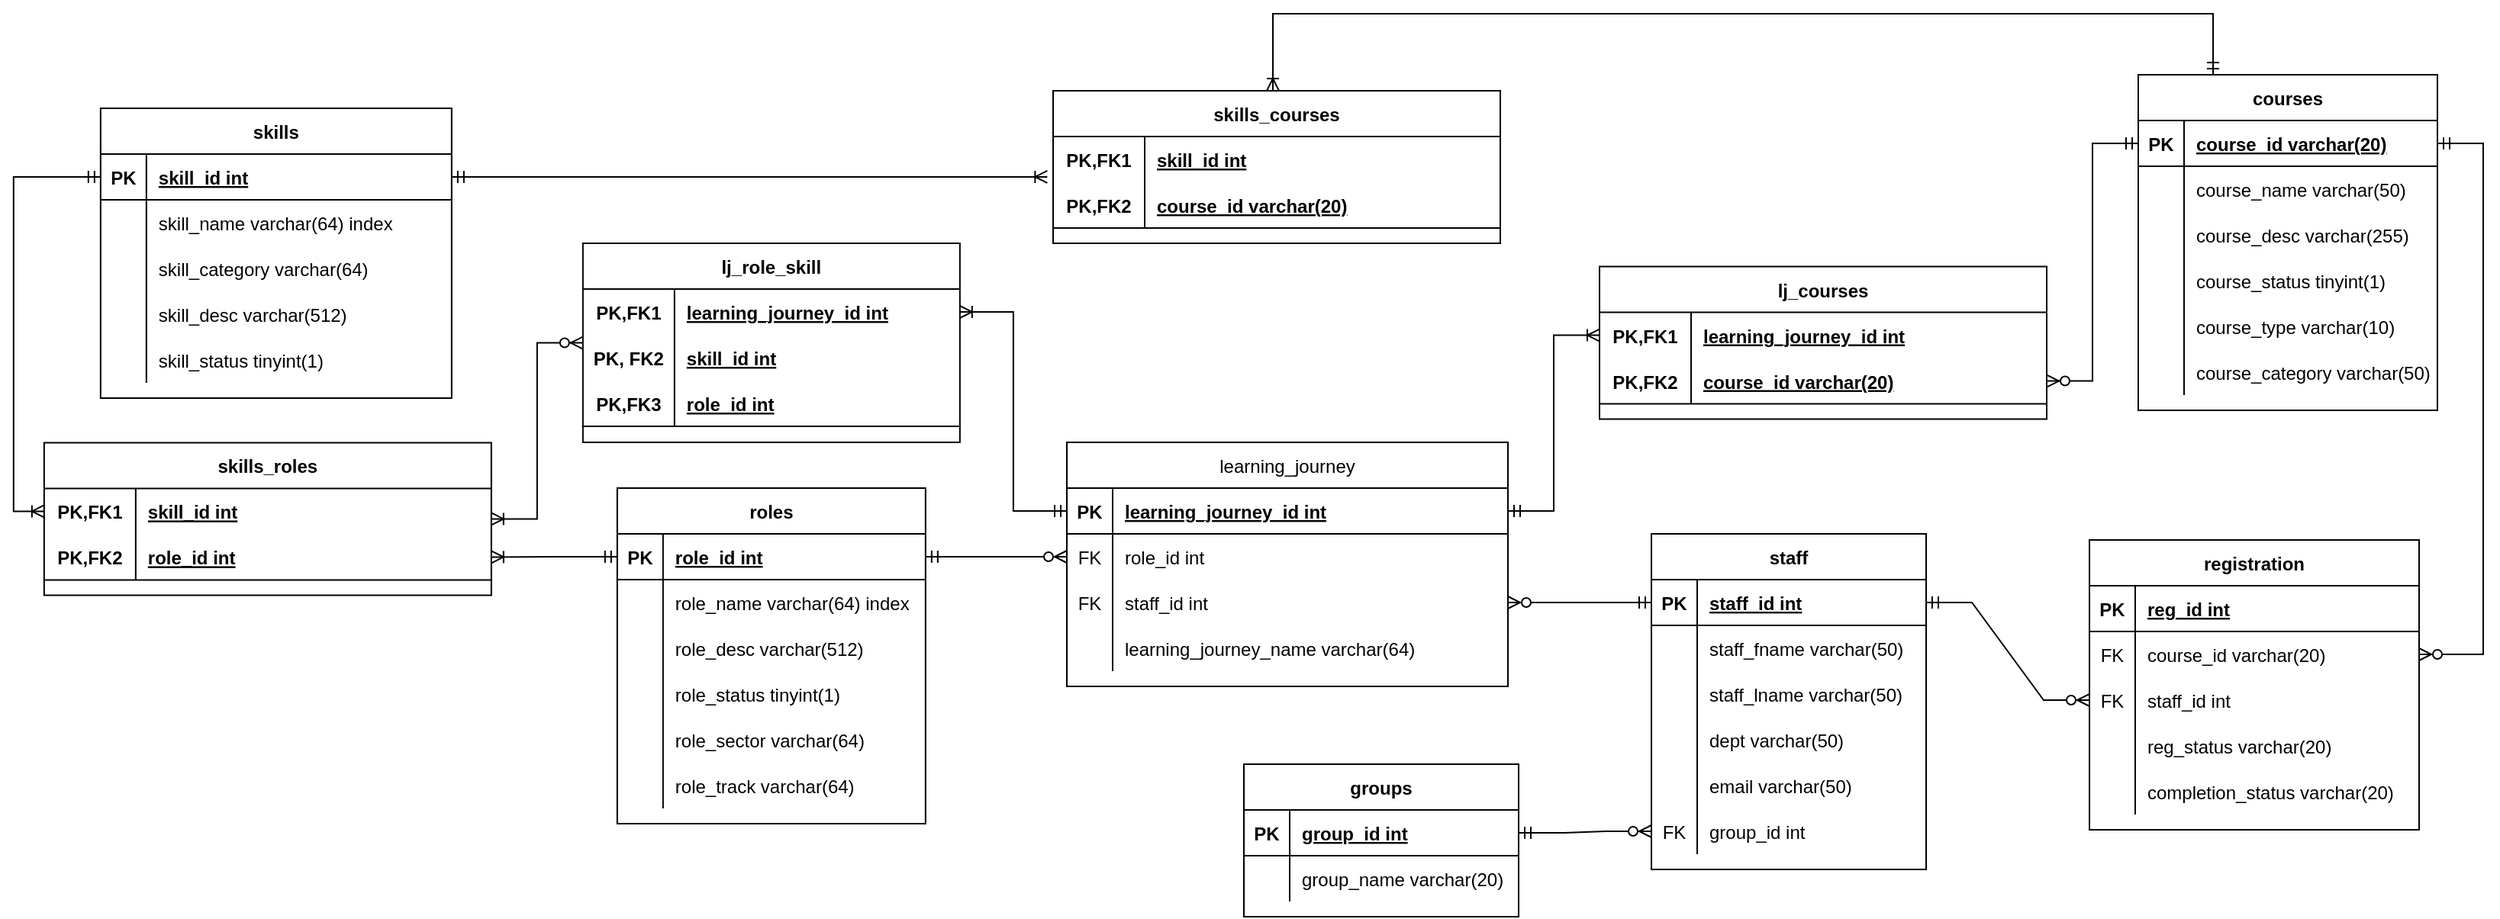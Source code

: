 <mxfile version="20.4.0" type="device"><diagram id="c9l2OR8muuAUWknQoqmP" name="Page-1"><mxGraphModel dx="1918" dy="1086" grid="0" gridSize="10" guides="1" tooltips="1" connect="1" arrows="1" fold="1" page="1" pageScale="1" pageWidth="2339" pageHeight="3300" math="0" shadow="0"><root><mxCell id="0"/><mxCell id="1" parent="0"/><mxCell id="QmkV2CeMbnylMXZBhq1L-27" style="edgeStyle=orthogonalEdgeStyle;rounded=0;orthogonalLoop=1;jettySize=auto;html=1;entryX=-0.013;entryY=-0.119;entryDx=0;entryDy=0;entryPerimeter=0;endArrow=ERoneToMany;endFill=0;startArrow=ERmandOne;startFill=0;" parent="1" source="pBg2gK5NQ1nI0q90dAH0-19" target="QmkV2CeMbnylMXZBhq1L-24" edge="1"><mxGeometry relative="1" as="geometry"/></mxCell><mxCell id="QmkV2CeMbnylMXZBhq1L-37" style="edgeStyle=orthogonalEdgeStyle;rounded=0;orthogonalLoop=1;jettySize=auto;html=1;entryX=0;entryY=0.5;entryDx=0;entryDy=0;startArrow=ERmandOne;startFill=0;endArrow=ERoneToMany;endFill=0;" parent="1" source="pBg2gK5NQ1nI0q90dAH0-19" target="QmkV2CeMbnylMXZBhq1L-31" edge="1"><mxGeometry relative="1" as="geometry"/></mxCell><mxCell id="pBg2gK5NQ1nI0q90dAH0-18" value="skills" style="shape=table;startSize=30;container=1;collapsible=1;childLayout=tableLayout;fixedRows=1;rowLines=0;fontStyle=1;align=center;resizeLast=1;fontSize=12;" parent="1" vertex="1"><mxGeometry x="342.92" y="420" width="230" height="190" as="geometry"/></mxCell><mxCell id="pBg2gK5NQ1nI0q90dAH0-19" value="" style="shape=tableRow;horizontal=0;startSize=0;swimlaneHead=0;swimlaneBody=0;fillColor=none;collapsible=0;dropTarget=0;points=[[0,0.5],[1,0.5]];portConstraint=eastwest;top=0;left=0;right=0;bottom=1;fontSize=12;" parent="pBg2gK5NQ1nI0q90dAH0-18" vertex="1"><mxGeometry y="30" width="230" height="30" as="geometry"/></mxCell><mxCell id="pBg2gK5NQ1nI0q90dAH0-20" value="PK" style="shape=partialRectangle;connectable=0;fillColor=none;top=0;left=0;bottom=0;right=0;fontStyle=1;overflow=hidden;fontSize=12;" parent="pBg2gK5NQ1nI0q90dAH0-19" vertex="1"><mxGeometry width="30" height="30" as="geometry"><mxRectangle width="30" height="30" as="alternateBounds"/></mxGeometry></mxCell><mxCell id="pBg2gK5NQ1nI0q90dAH0-21" value="skill_id int" style="shape=partialRectangle;connectable=0;fillColor=none;top=0;left=0;bottom=0;right=0;align=left;spacingLeft=6;fontStyle=5;overflow=hidden;fontSize=12;" parent="pBg2gK5NQ1nI0q90dAH0-19" vertex="1"><mxGeometry x="30" width="200" height="30" as="geometry"><mxRectangle width="200" height="30" as="alternateBounds"/></mxGeometry></mxCell><mxCell id="pBg2gK5NQ1nI0q90dAH0-22" value="" style="shape=tableRow;horizontal=0;startSize=0;swimlaneHead=0;swimlaneBody=0;fillColor=none;collapsible=0;dropTarget=0;points=[[0,0.5],[1,0.5]];portConstraint=eastwest;top=0;left=0;right=0;bottom=0;fontSize=12;" parent="pBg2gK5NQ1nI0q90dAH0-18" vertex="1"><mxGeometry y="60" width="230" height="30" as="geometry"/></mxCell><mxCell id="pBg2gK5NQ1nI0q90dAH0-23" value="" style="shape=partialRectangle;connectable=0;fillColor=none;top=0;left=0;bottom=0;right=0;editable=1;overflow=hidden;fontSize=12;" parent="pBg2gK5NQ1nI0q90dAH0-22" vertex="1"><mxGeometry width="30" height="30" as="geometry"><mxRectangle width="30" height="30" as="alternateBounds"/></mxGeometry></mxCell><mxCell id="pBg2gK5NQ1nI0q90dAH0-24" value="skill_name varchar(64) index" style="shape=partialRectangle;connectable=0;fillColor=none;top=0;left=0;bottom=0;right=0;align=left;spacingLeft=6;overflow=hidden;fontSize=12;" parent="pBg2gK5NQ1nI0q90dAH0-22" vertex="1"><mxGeometry x="30" width="200" height="30" as="geometry"><mxRectangle width="200" height="30" as="alternateBounds"/></mxGeometry></mxCell><mxCell id="pBg2gK5NQ1nI0q90dAH0-25" value="" style="shape=tableRow;horizontal=0;startSize=0;swimlaneHead=0;swimlaneBody=0;fillColor=none;collapsible=0;dropTarget=0;points=[[0,0.5],[1,0.5]];portConstraint=eastwest;top=0;left=0;right=0;bottom=0;fontSize=12;" parent="pBg2gK5NQ1nI0q90dAH0-18" vertex="1"><mxGeometry y="90" width="230" height="30" as="geometry"/></mxCell><mxCell id="pBg2gK5NQ1nI0q90dAH0-26" value="" style="shape=partialRectangle;connectable=0;fillColor=none;top=0;left=0;bottom=0;right=0;editable=1;overflow=hidden;fontSize=12;" parent="pBg2gK5NQ1nI0q90dAH0-25" vertex="1"><mxGeometry width="30" height="30" as="geometry"><mxRectangle width="30" height="30" as="alternateBounds"/></mxGeometry></mxCell><mxCell id="pBg2gK5NQ1nI0q90dAH0-27" value="skill_category varchar(64)" style="shape=partialRectangle;connectable=0;fillColor=none;top=0;left=0;bottom=0;right=0;align=left;spacingLeft=6;overflow=hidden;fontSize=12;" parent="pBg2gK5NQ1nI0q90dAH0-25" vertex="1"><mxGeometry x="30" width="200" height="30" as="geometry"><mxRectangle width="200" height="30" as="alternateBounds"/></mxGeometry></mxCell><mxCell id="pBg2gK5NQ1nI0q90dAH0-31" value="" style="shape=tableRow;horizontal=0;startSize=0;swimlaneHead=0;swimlaneBody=0;fillColor=none;collapsible=0;dropTarget=0;points=[[0,0.5],[1,0.5]];portConstraint=eastwest;top=0;left=0;right=0;bottom=0;fontSize=12;" parent="pBg2gK5NQ1nI0q90dAH0-18" vertex="1"><mxGeometry y="120" width="230" height="30" as="geometry"/></mxCell><mxCell id="pBg2gK5NQ1nI0q90dAH0-32" value="" style="shape=partialRectangle;connectable=0;fillColor=none;top=0;left=0;bottom=0;right=0;editable=1;overflow=hidden;fontSize=12;" parent="pBg2gK5NQ1nI0q90dAH0-31" vertex="1"><mxGeometry width="30" height="30" as="geometry"><mxRectangle width="30" height="30" as="alternateBounds"/></mxGeometry></mxCell><mxCell id="pBg2gK5NQ1nI0q90dAH0-33" value="skill_desc varchar(512)" style="shape=partialRectangle;connectable=0;fillColor=none;top=0;left=0;bottom=0;right=0;align=left;spacingLeft=6;overflow=hidden;fontSize=12;" parent="pBg2gK5NQ1nI0q90dAH0-31" vertex="1"><mxGeometry x="30" width="200" height="30" as="geometry"><mxRectangle width="200" height="30" as="alternateBounds"/></mxGeometry></mxCell><mxCell id="pBg2gK5NQ1nI0q90dAH0-28" value="" style="shape=tableRow;horizontal=0;startSize=0;swimlaneHead=0;swimlaneBody=0;fillColor=none;collapsible=0;dropTarget=0;points=[[0,0.5],[1,0.5]];portConstraint=eastwest;top=0;left=0;right=0;bottom=0;fontSize=12;" parent="pBg2gK5NQ1nI0q90dAH0-18" vertex="1"><mxGeometry y="150" width="230" height="30" as="geometry"/></mxCell><mxCell id="pBg2gK5NQ1nI0q90dAH0-29" value="" style="shape=partialRectangle;connectable=0;fillColor=none;top=0;left=0;bottom=0;right=0;editable=1;overflow=hidden;fontSize=12;" parent="pBg2gK5NQ1nI0q90dAH0-28" vertex="1"><mxGeometry width="30" height="30" as="geometry"><mxRectangle width="30" height="30" as="alternateBounds"/></mxGeometry></mxCell><mxCell id="pBg2gK5NQ1nI0q90dAH0-30" value="skill_status tinyint(1)" style="shape=partialRectangle;connectable=0;fillColor=none;top=0;left=0;bottom=0;right=0;align=left;spacingLeft=6;overflow=hidden;fontSize=12;" parent="pBg2gK5NQ1nI0q90dAH0-28" vertex="1"><mxGeometry x="30" width="200" height="30" as="geometry"><mxRectangle width="200" height="30" as="alternateBounds"/></mxGeometry></mxCell><mxCell id="QmkV2CeMbnylMXZBhq1L-38" style="edgeStyle=orthogonalEdgeStyle;rounded=0;orthogonalLoop=1;jettySize=auto;html=1;entryX=1;entryY=0.5;entryDx=0;entryDy=0;startArrow=ERmandOne;startFill=0;endArrow=ERoneToMany;endFill=0;" parent="1" source="pBg2gK5NQ1nI0q90dAH0-35" target="QmkV2CeMbnylMXZBhq1L-34" edge="1"><mxGeometry relative="1" as="geometry"/></mxCell><mxCell id="pBg2gK5NQ1nI0q90dAH0-34" value="roles" style="shape=table;startSize=30;container=1;collapsible=1;childLayout=tableLayout;fixedRows=1;rowLines=0;fontStyle=1;align=center;resizeLast=1;fontSize=12;" parent="1" vertex="1"><mxGeometry x="681.42" y="669" width="202" height="220" as="geometry"/></mxCell><mxCell id="pBg2gK5NQ1nI0q90dAH0-35" value="" style="shape=tableRow;horizontal=0;startSize=0;swimlaneHead=0;swimlaneBody=0;fillColor=none;collapsible=0;dropTarget=0;points=[[0,0.5],[1,0.5]];portConstraint=eastwest;top=0;left=0;right=0;bottom=1;fontSize=12;" parent="pBg2gK5NQ1nI0q90dAH0-34" vertex="1"><mxGeometry y="30" width="202" height="30" as="geometry"/></mxCell><mxCell id="pBg2gK5NQ1nI0q90dAH0-36" value="PK" style="shape=partialRectangle;connectable=0;fillColor=none;top=0;left=0;bottom=0;right=0;fontStyle=1;overflow=hidden;fontSize=12;" parent="pBg2gK5NQ1nI0q90dAH0-35" vertex="1"><mxGeometry width="30" height="30" as="geometry"><mxRectangle width="30" height="30" as="alternateBounds"/></mxGeometry></mxCell><mxCell id="pBg2gK5NQ1nI0q90dAH0-37" value="role_id int" style="shape=partialRectangle;connectable=0;fillColor=none;top=0;left=0;bottom=0;right=0;align=left;spacingLeft=6;fontStyle=5;overflow=hidden;fontSize=12;" parent="pBg2gK5NQ1nI0q90dAH0-35" vertex="1"><mxGeometry x="30" width="172" height="30" as="geometry"><mxRectangle width="172" height="30" as="alternateBounds"/></mxGeometry></mxCell><mxCell id="pBg2gK5NQ1nI0q90dAH0-38" value="" style="shape=tableRow;horizontal=0;startSize=0;swimlaneHead=0;swimlaneBody=0;fillColor=none;collapsible=0;dropTarget=0;points=[[0,0.5],[1,0.5]];portConstraint=eastwest;top=0;left=0;right=0;bottom=0;fontSize=12;" parent="pBg2gK5NQ1nI0q90dAH0-34" vertex="1"><mxGeometry y="60" width="202" height="30" as="geometry"/></mxCell><mxCell id="pBg2gK5NQ1nI0q90dAH0-39" value="" style="shape=partialRectangle;connectable=0;fillColor=none;top=0;left=0;bottom=0;right=0;editable=1;overflow=hidden;fontSize=12;" parent="pBg2gK5NQ1nI0q90dAH0-38" vertex="1"><mxGeometry width="30" height="30" as="geometry"><mxRectangle width="30" height="30" as="alternateBounds"/></mxGeometry></mxCell><mxCell id="pBg2gK5NQ1nI0q90dAH0-40" value="role_name varchar(64) index" style="shape=partialRectangle;connectable=0;fillColor=none;top=0;left=0;bottom=0;right=0;align=left;spacingLeft=6;overflow=hidden;fontSize=12;" parent="pBg2gK5NQ1nI0q90dAH0-38" vertex="1"><mxGeometry x="30" width="172" height="30" as="geometry"><mxRectangle width="172" height="30" as="alternateBounds"/></mxGeometry></mxCell><mxCell id="pBg2gK5NQ1nI0q90dAH0-41" value="" style="shape=tableRow;horizontal=0;startSize=0;swimlaneHead=0;swimlaneBody=0;fillColor=none;collapsible=0;dropTarget=0;points=[[0,0.5],[1,0.5]];portConstraint=eastwest;top=0;left=0;right=0;bottom=0;fontSize=12;" parent="pBg2gK5NQ1nI0q90dAH0-34" vertex="1"><mxGeometry y="90" width="202" height="30" as="geometry"/></mxCell><mxCell id="pBg2gK5NQ1nI0q90dAH0-42" value="" style="shape=partialRectangle;connectable=0;fillColor=none;top=0;left=0;bottom=0;right=0;editable=1;overflow=hidden;fontSize=12;" parent="pBg2gK5NQ1nI0q90dAH0-41" vertex="1"><mxGeometry width="30" height="30" as="geometry"><mxRectangle width="30" height="30" as="alternateBounds"/></mxGeometry></mxCell><mxCell id="pBg2gK5NQ1nI0q90dAH0-43" value="role_desc varchar(512)" style="shape=partialRectangle;connectable=0;fillColor=none;top=0;left=0;bottom=0;right=0;align=left;spacingLeft=6;overflow=hidden;fontSize=12;" parent="pBg2gK5NQ1nI0q90dAH0-41" vertex="1"><mxGeometry x="30" width="172" height="30" as="geometry"><mxRectangle width="172" height="30" as="alternateBounds"/></mxGeometry></mxCell><mxCell id="pBg2gK5NQ1nI0q90dAH0-44" value="" style="shape=tableRow;horizontal=0;startSize=0;swimlaneHead=0;swimlaneBody=0;fillColor=none;collapsible=0;dropTarget=0;points=[[0,0.5],[1,0.5]];portConstraint=eastwest;top=0;left=0;right=0;bottom=0;fontSize=12;" parent="pBg2gK5NQ1nI0q90dAH0-34" vertex="1"><mxGeometry y="120" width="202" height="30" as="geometry"/></mxCell><mxCell id="pBg2gK5NQ1nI0q90dAH0-45" value="" style="shape=partialRectangle;connectable=0;fillColor=none;top=0;left=0;bottom=0;right=0;editable=1;overflow=hidden;fontSize=12;" parent="pBg2gK5NQ1nI0q90dAH0-44" vertex="1"><mxGeometry width="30" height="30" as="geometry"><mxRectangle width="30" height="30" as="alternateBounds"/></mxGeometry></mxCell><mxCell id="pBg2gK5NQ1nI0q90dAH0-46" value="role_status tinyint(1)" style="shape=partialRectangle;connectable=0;fillColor=none;top=0;left=0;bottom=0;right=0;align=left;spacingLeft=6;overflow=hidden;fontSize=12;" parent="pBg2gK5NQ1nI0q90dAH0-44" vertex="1"><mxGeometry x="30" width="172" height="30" as="geometry"><mxRectangle width="172" height="30" as="alternateBounds"/></mxGeometry></mxCell><mxCell id="pBg2gK5NQ1nI0q90dAH0-47" value="" style="shape=tableRow;horizontal=0;startSize=0;swimlaneHead=0;swimlaneBody=0;fillColor=none;collapsible=0;dropTarget=0;points=[[0,0.5],[1,0.5]];portConstraint=eastwest;top=0;left=0;right=0;bottom=0;fontSize=12;" parent="pBg2gK5NQ1nI0q90dAH0-34" vertex="1"><mxGeometry y="150" width="202" height="30" as="geometry"/></mxCell><mxCell id="pBg2gK5NQ1nI0q90dAH0-48" value="" style="shape=partialRectangle;connectable=0;fillColor=none;top=0;left=0;bottom=0;right=0;editable=1;overflow=hidden;fontSize=12;" parent="pBg2gK5NQ1nI0q90dAH0-47" vertex="1"><mxGeometry width="30" height="30" as="geometry"><mxRectangle width="30" height="30" as="alternateBounds"/></mxGeometry></mxCell><mxCell id="pBg2gK5NQ1nI0q90dAH0-49" value="role_sector varchar(64)" style="shape=partialRectangle;connectable=0;fillColor=none;top=0;left=0;bottom=0;right=0;align=left;spacingLeft=6;overflow=hidden;fontSize=12;" parent="pBg2gK5NQ1nI0q90dAH0-47" vertex="1"><mxGeometry x="30" width="172" height="30" as="geometry"><mxRectangle width="172" height="30" as="alternateBounds"/></mxGeometry></mxCell><mxCell id="pBg2gK5NQ1nI0q90dAH0-53" value="" style="shape=tableRow;horizontal=0;startSize=0;swimlaneHead=0;swimlaneBody=0;fillColor=none;collapsible=0;dropTarget=0;points=[[0,0.5],[1,0.5]];portConstraint=eastwest;top=0;left=0;right=0;bottom=0;fontSize=12;" parent="pBg2gK5NQ1nI0q90dAH0-34" vertex="1"><mxGeometry y="180" width="202" height="30" as="geometry"/></mxCell><mxCell id="pBg2gK5NQ1nI0q90dAH0-54" value="" style="shape=partialRectangle;connectable=0;fillColor=none;top=0;left=0;bottom=0;right=0;editable=1;overflow=hidden;fontSize=12;" parent="pBg2gK5NQ1nI0q90dAH0-53" vertex="1"><mxGeometry width="30" height="30" as="geometry"><mxRectangle width="30" height="30" as="alternateBounds"/></mxGeometry></mxCell><mxCell id="pBg2gK5NQ1nI0q90dAH0-55" value="role_track varchar(64)" style="shape=partialRectangle;connectable=0;fillColor=none;top=0;left=0;bottom=0;right=0;align=left;spacingLeft=6;overflow=hidden;fontSize=12;" parent="pBg2gK5NQ1nI0q90dAH0-53" vertex="1"><mxGeometry x="30" width="172" height="30" as="geometry"><mxRectangle width="172" height="30" as="alternateBounds"/></mxGeometry></mxCell><mxCell id="pBg2gK5NQ1nI0q90dAH0-56" value="staff" style="shape=table;startSize=30;container=1;collapsible=1;childLayout=tableLayout;fixedRows=1;rowLines=0;fontStyle=1;align=center;resizeLast=1;fontSize=12;" parent="1" vertex="1"><mxGeometry x="1359" y="699" width="180" height="220" as="geometry"/></mxCell><mxCell id="pBg2gK5NQ1nI0q90dAH0-57" value="" style="shape=tableRow;horizontal=0;startSize=0;swimlaneHead=0;swimlaneBody=0;fillColor=none;collapsible=0;dropTarget=0;points=[[0,0.5],[1,0.5]];portConstraint=eastwest;top=0;left=0;right=0;bottom=1;fontSize=12;" parent="pBg2gK5NQ1nI0q90dAH0-56" vertex="1"><mxGeometry y="30" width="180" height="30" as="geometry"/></mxCell><mxCell id="pBg2gK5NQ1nI0q90dAH0-58" value="PK" style="shape=partialRectangle;connectable=0;fillColor=none;top=0;left=0;bottom=0;right=0;fontStyle=1;overflow=hidden;fontSize=12;" parent="pBg2gK5NQ1nI0q90dAH0-57" vertex="1"><mxGeometry width="30" height="30" as="geometry"><mxRectangle width="30" height="30" as="alternateBounds"/></mxGeometry></mxCell><mxCell id="pBg2gK5NQ1nI0q90dAH0-59" value="staff_id int" style="shape=partialRectangle;connectable=0;fillColor=none;top=0;left=0;bottom=0;right=0;align=left;spacingLeft=6;fontStyle=5;overflow=hidden;fontSize=12;" parent="pBg2gK5NQ1nI0q90dAH0-57" vertex="1"><mxGeometry x="30" width="150" height="30" as="geometry"><mxRectangle width="150" height="30" as="alternateBounds"/></mxGeometry></mxCell><mxCell id="pBg2gK5NQ1nI0q90dAH0-60" value="" style="shape=tableRow;horizontal=0;startSize=0;swimlaneHead=0;swimlaneBody=0;fillColor=none;collapsible=0;dropTarget=0;points=[[0,0.5],[1,0.5]];portConstraint=eastwest;top=0;left=0;right=0;bottom=0;fontSize=12;" parent="pBg2gK5NQ1nI0q90dAH0-56" vertex="1"><mxGeometry y="60" width="180" height="30" as="geometry"/></mxCell><mxCell id="pBg2gK5NQ1nI0q90dAH0-61" value="" style="shape=partialRectangle;connectable=0;fillColor=none;top=0;left=0;bottom=0;right=0;editable=1;overflow=hidden;fontSize=12;" parent="pBg2gK5NQ1nI0q90dAH0-60" vertex="1"><mxGeometry width="30" height="30" as="geometry"><mxRectangle width="30" height="30" as="alternateBounds"/></mxGeometry></mxCell><mxCell id="pBg2gK5NQ1nI0q90dAH0-62" value="staff_fname varchar(50)" style="shape=partialRectangle;connectable=0;fillColor=none;top=0;left=0;bottom=0;right=0;align=left;spacingLeft=6;overflow=hidden;fontSize=12;" parent="pBg2gK5NQ1nI0q90dAH0-60" vertex="1"><mxGeometry x="30" width="150" height="30" as="geometry"><mxRectangle width="150" height="30" as="alternateBounds"/></mxGeometry></mxCell><mxCell id="pBg2gK5NQ1nI0q90dAH0-63" value="" style="shape=tableRow;horizontal=0;startSize=0;swimlaneHead=0;swimlaneBody=0;fillColor=none;collapsible=0;dropTarget=0;points=[[0,0.5],[1,0.5]];portConstraint=eastwest;top=0;left=0;right=0;bottom=0;fontSize=12;" parent="pBg2gK5NQ1nI0q90dAH0-56" vertex="1"><mxGeometry y="90" width="180" height="30" as="geometry"/></mxCell><mxCell id="pBg2gK5NQ1nI0q90dAH0-64" value="" style="shape=partialRectangle;connectable=0;fillColor=none;top=0;left=0;bottom=0;right=0;editable=1;overflow=hidden;fontSize=12;" parent="pBg2gK5NQ1nI0q90dAH0-63" vertex="1"><mxGeometry width="30" height="30" as="geometry"><mxRectangle width="30" height="30" as="alternateBounds"/></mxGeometry></mxCell><mxCell id="pBg2gK5NQ1nI0q90dAH0-65" value="staff_lname varchar(50)" style="shape=partialRectangle;connectable=0;fillColor=none;top=0;left=0;bottom=0;right=0;align=left;spacingLeft=6;overflow=hidden;fontSize=12;" parent="pBg2gK5NQ1nI0q90dAH0-63" vertex="1"><mxGeometry x="30" width="150" height="30" as="geometry"><mxRectangle width="150" height="30" as="alternateBounds"/></mxGeometry></mxCell><mxCell id="pBg2gK5NQ1nI0q90dAH0-66" value="" style="shape=tableRow;horizontal=0;startSize=0;swimlaneHead=0;swimlaneBody=0;fillColor=none;collapsible=0;dropTarget=0;points=[[0,0.5],[1,0.5]];portConstraint=eastwest;top=0;left=0;right=0;bottom=0;fontSize=12;" parent="pBg2gK5NQ1nI0q90dAH0-56" vertex="1"><mxGeometry y="120" width="180" height="30" as="geometry"/></mxCell><mxCell id="pBg2gK5NQ1nI0q90dAH0-67" value="" style="shape=partialRectangle;connectable=0;fillColor=none;top=0;left=0;bottom=0;right=0;editable=1;overflow=hidden;fontSize=12;" parent="pBg2gK5NQ1nI0q90dAH0-66" vertex="1"><mxGeometry width="30" height="30" as="geometry"><mxRectangle width="30" height="30" as="alternateBounds"/></mxGeometry></mxCell><mxCell id="pBg2gK5NQ1nI0q90dAH0-68" value="dept varchar(50)" style="shape=partialRectangle;connectable=0;fillColor=none;top=0;left=0;bottom=0;right=0;align=left;spacingLeft=6;overflow=hidden;fontSize=12;" parent="pBg2gK5NQ1nI0q90dAH0-66" vertex="1"><mxGeometry x="30" width="150" height="30" as="geometry"><mxRectangle width="150" height="30" as="alternateBounds"/></mxGeometry></mxCell><mxCell id="pBg2gK5NQ1nI0q90dAH0-69" value="" style="shape=tableRow;horizontal=0;startSize=0;swimlaneHead=0;swimlaneBody=0;fillColor=none;collapsible=0;dropTarget=0;points=[[0,0.5],[1,0.5]];portConstraint=eastwest;top=0;left=0;right=0;bottom=0;fontSize=12;" parent="pBg2gK5NQ1nI0q90dAH0-56" vertex="1"><mxGeometry y="150" width="180" height="30" as="geometry"/></mxCell><mxCell id="pBg2gK5NQ1nI0q90dAH0-70" value="" style="shape=partialRectangle;connectable=0;fillColor=none;top=0;left=0;bottom=0;right=0;editable=1;overflow=hidden;fontSize=12;" parent="pBg2gK5NQ1nI0q90dAH0-69" vertex="1"><mxGeometry width="30" height="30" as="geometry"><mxRectangle width="30" height="30" as="alternateBounds"/></mxGeometry></mxCell><mxCell id="pBg2gK5NQ1nI0q90dAH0-71" value="email varchar(50)" style="shape=partialRectangle;connectable=0;fillColor=none;top=0;left=0;bottom=0;right=0;align=left;spacingLeft=6;overflow=hidden;fontSize=12;" parent="pBg2gK5NQ1nI0q90dAH0-69" vertex="1"><mxGeometry x="30" width="150" height="30" as="geometry"><mxRectangle width="150" height="30" as="alternateBounds"/></mxGeometry></mxCell><mxCell id="pBg2gK5NQ1nI0q90dAH0-91" value="" style="shape=tableRow;horizontal=0;startSize=0;swimlaneHead=0;swimlaneBody=0;fillColor=none;collapsible=0;dropTarget=0;points=[[0,0.5],[1,0.5]];portConstraint=eastwest;top=0;left=0;right=0;bottom=0;fontSize=12;" parent="pBg2gK5NQ1nI0q90dAH0-56" vertex="1"><mxGeometry y="180" width="180" height="30" as="geometry"/></mxCell><mxCell id="pBg2gK5NQ1nI0q90dAH0-92" value="FK" style="shape=partialRectangle;connectable=0;fillColor=none;top=0;left=0;bottom=0;right=0;fontStyle=0;overflow=hidden;fontSize=12;" parent="pBg2gK5NQ1nI0q90dAH0-91" vertex="1"><mxGeometry width="30" height="30" as="geometry"><mxRectangle width="30" height="30" as="alternateBounds"/></mxGeometry></mxCell><mxCell id="pBg2gK5NQ1nI0q90dAH0-93" value="group_id int" style="shape=partialRectangle;connectable=0;fillColor=none;top=0;left=0;bottom=0;right=0;align=left;spacingLeft=6;fontStyle=0;overflow=hidden;fontSize=12;" parent="pBg2gK5NQ1nI0q90dAH0-91" vertex="1"><mxGeometry x="30" width="150" height="30" as="geometry"><mxRectangle width="150" height="30" as="alternateBounds"/></mxGeometry></mxCell><mxCell id="pBg2gK5NQ1nI0q90dAH0-72" value="courses" style="shape=table;startSize=30;container=1;collapsible=1;childLayout=tableLayout;fixedRows=1;rowLines=0;fontStyle=1;align=center;resizeLast=1;fontSize=12;" parent="1" vertex="1"><mxGeometry x="1678" y="398" width="196" height="220" as="geometry"/></mxCell><mxCell id="pBg2gK5NQ1nI0q90dAH0-73" value="" style="shape=tableRow;horizontal=0;startSize=0;swimlaneHead=0;swimlaneBody=0;fillColor=none;collapsible=0;dropTarget=0;points=[[0,0.5],[1,0.5]];portConstraint=eastwest;top=0;left=0;right=0;bottom=1;fontSize=12;" parent="pBg2gK5NQ1nI0q90dAH0-72" vertex="1"><mxGeometry y="30" width="196" height="30" as="geometry"/></mxCell><mxCell id="pBg2gK5NQ1nI0q90dAH0-74" value="PK" style="shape=partialRectangle;connectable=0;fillColor=none;top=0;left=0;bottom=0;right=0;fontStyle=1;overflow=hidden;fontSize=12;" parent="pBg2gK5NQ1nI0q90dAH0-73" vertex="1"><mxGeometry width="30" height="30" as="geometry"><mxRectangle width="30" height="30" as="alternateBounds"/></mxGeometry></mxCell><mxCell id="pBg2gK5NQ1nI0q90dAH0-75" value="course_id varchar(20)" style="shape=partialRectangle;connectable=0;fillColor=none;top=0;left=0;bottom=0;right=0;align=left;spacingLeft=6;fontStyle=5;overflow=hidden;fontSize=12;" parent="pBg2gK5NQ1nI0q90dAH0-73" vertex="1"><mxGeometry x="30" width="166" height="30" as="geometry"><mxRectangle width="166" height="30" as="alternateBounds"/></mxGeometry></mxCell><mxCell id="pBg2gK5NQ1nI0q90dAH0-76" value="" style="shape=tableRow;horizontal=0;startSize=0;swimlaneHead=0;swimlaneBody=0;fillColor=none;collapsible=0;dropTarget=0;points=[[0,0.5],[1,0.5]];portConstraint=eastwest;top=0;left=0;right=0;bottom=0;fontSize=12;" parent="pBg2gK5NQ1nI0q90dAH0-72" vertex="1"><mxGeometry y="60" width="196" height="30" as="geometry"/></mxCell><mxCell id="pBg2gK5NQ1nI0q90dAH0-77" value="" style="shape=partialRectangle;connectable=0;fillColor=none;top=0;left=0;bottom=0;right=0;editable=1;overflow=hidden;fontSize=12;" parent="pBg2gK5NQ1nI0q90dAH0-76" vertex="1"><mxGeometry width="30" height="30" as="geometry"><mxRectangle width="30" height="30" as="alternateBounds"/></mxGeometry></mxCell><mxCell id="pBg2gK5NQ1nI0q90dAH0-78" value="course_name varchar(50)" style="shape=partialRectangle;connectable=0;fillColor=none;top=0;left=0;bottom=0;right=0;align=left;spacingLeft=6;overflow=hidden;fontSize=12;" parent="pBg2gK5NQ1nI0q90dAH0-76" vertex="1"><mxGeometry x="30" width="166" height="30" as="geometry"><mxRectangle width="166" height="30" as="alternateBounds"/></mxGeometry></mxCell><mxCell id="pBg2gK5NQ1nI0q90dAH0-79" value="" style="shape=tableRow;horizontal=0;startSize=0;swimlaneHead=0;swimlaneBody=0;fillColor=none;collapsible=0;dropTarget=0;points=[[0,0.5],[1,0.5]];portConstraint=eastwest;top=0;left=0;right=0;bottom=0;fontSize=12;" parent="pBg2gK5NQ1nI0q90dAH0-72" vertex="1"><mxGeometry y="90" width="196" height="30" as="geometry"/></mxCell><mxCell id="pBg2gK5NQ1nI0q90dAH0-80" value="" style="shape=partialRectangle;connectable=0;fillColor=none;top=0;left=0;bottom=0;right=0;editable=1;overflow=hidden;fontSize=12;" parent="pBg2gK5NQ1nI0q90dAH0-79" vertex="1"><mxGeometry width="30" height="30" as="geometry"><mxRectangle width="30" height="30" as="alternateBounds"/></mxGeometry></mxCell><mxCell id="pBg2gK5NQ1nI0q90dAH0-81" value="course_desc varchar(255)" style="shape=partialRectangle;connectable=0;fillColor=none;top=0;left=0;bottom=0;right=0;align=left;spacingLeft=6;overflow=hidden;fontSize=12;" parent="pBg2gK5NQ1nI0q90dAH0-79" vertex="1"><mxGeometry x="30" width="166" height="30" as="geometry"><mxRectangle width="166" height="30" as="alternateBounds"/></mxGeometry></mxCell><mxCell id="pBg2gK5NQ1nI0q90dAH0-82" value="" style="shape=tableRow;horizontal=0;startSize=0;swimlaneHead=0;swimlaneBody=0;fillColor=none;collapsible=0;dropTarget=0;points=[[0,0.5],[1,0.5]];portConstraint=eastwest;top=0;left=0;right=0;bottom=0;fontSize=12;" parent="pBg2gK5NQ1nI0q90dAH0-72" vertex="1"><mxGeometry y="120" width="196" height="30" as="geometry"/></mxCell><mxCell id="pBg2gK5NQ1nI0q90dAH0-83" value="" style="shape=partialRectangle;connectable=0;fillColor=none;top=0;left=0;bottom=0;right=0;editable=1;overflow=hidden;fontSize=12;" parent="pBg2gK5NQ1nI0q90dAH0-82" vertex="1"><mxGeometry width="30" height="30" as="geometry"><mxRectangle width="30" height="30" as="alternateBounds"/></mxGeometry></mxCell><mxCell id="pBg2gK5NQ1nI0q90dAH0-84" value="course_status tinyint(1)" style="shape=partialRectangle;connectable=0;fillColor=none;top=0;left=0;bottom=0;right=0;align=left;spacingLeft=6;overflow=hidden;fontSize=12;" parent="pBg2gK5NQ1nI0q90dAH0-82" vertex="1"><mxGeometry x="30" width="166" height="30" as="geometry"><mxRectangle width="166" height="30" as="alternateBounds"/></mxGeometry></mxCell><mxCell id="pBg2gK5NQ1nI0q90dAH0-85" value="" style="shape=tableRow;horizontal=0;startSize=0;swimlaneHead=0;swimlaneBody=0;fillColor=none;collapsible=0;dropTarget=0;points=[[0,0.5],[1,0.5]];portConstraint=eastwest;top=0;left=0;right=0;bottom=0;fontSize=12;" parent="pBg2gK5NQ1nI0q90dAH0-72" vertex="1"><mxGeometry y="150" width="196" height="30" as="geometry"/></mxCell><mxCell id="pBg2gK5NQ1nI0q90dAH0-86" value="" style="shape=partialRectangle;connectable=0;fillColor=none;top=0;left=0;bottom=0;right=0;editable=1;overflow=hidden;fontSize=12;" parent="pBg2gK5NQ1nI0q90dAH0-85" vertex="1"><mxGeometry width="30" height="30" as="geometry"><mxRectangle width="30" height="30" as="alternateBounds"/></mxGeometry></mxCell><mxCell id="pBg2gK5NQ1nI0q90dAH0-87" value="course_type varchar(10)" style="shape=partialRectangle;connectable=0;fillColor=none;top=0;left=0;bottom=0;right=0;align=left;spacingLeft=6;overflow=hidden;fontSize=12;" parent="pBg2gK5NQ1nI0q90dAH0-85" vertex="1"><mxGeometry x="30" width="166" height="30" as="geometry"><mxRectangle width="166" height="30" as="alternateBounds"/></mxGeometry></mxCell><mxCell id="pBg2gK5NQ1nI0q90dAH0-88" value="" style="shape=tableRow;horizontal=0;startSize=0;swimlaneHead=0;swimlaneBody=0;fillColor=none;collapsible=0;dropTarget=0;points=[[0,0.5],[1,0.5]];portConstraint=eastwest;top=0;left=0;right=0;bottom=0;fontSize=12;" parent="pBg2gK5NQ1nI0q90dAH0-72" vertex="1"><mxGeometry y="180" width="196" height="30" as="geometry"/></mxCell><mxCell id="pBg2gK5NQ1nI0q90dAH0-89" value="" style="shape=partialRectangle;connectable=0;fillColor=none;top=0;left=0;bottom=0;right=0;editable=1;overflow=hidden;fontSize=12;" parent="pBg2gK5NQ1nI0q90dAH0-88" vertex="1"><mxGeometry width="30" height="30" as="geometry"><mxRectangle width="30" height="30" as="alternateBounds"/></mxGeometry></mxCell><mxCell id="pBg2gK5NQ1nI0q90dAH0-90" value="course_category varchar(50)" style="shape=partialRectangle;connectable=0;fillColor=none;top=0;left=0;bottom=0;right=0;align=left;spacingLeft=6;overflow=hidden;fontSize=12;" parent="pBg2gK5NQ1nI0q90dAH0-88" vertex="1"><mxGeometry x="30" width="166" height="30" as="geometry"><mxRectangle width="166" height="30" as="alternateBounds"/></mxGeometry></mxCell><mxCell id="pBg2gK5NQ1nI0q90dAH0-94" value="groups" style="shape=table;startSize=30;container=1;collapsible=1;childLayout=tableLayout;fixedRows=1;rowLines=0;fontStyle=1;align=center;resizeLast=1;fontSize=12;" parent="1" vertex="1"><mxGeometry x="1092" y="850" width="180" height="100" as="geometry"/></mxCell><mxCell id="pBg2gK5NQ1nI0q90dAH0-95" value="" style="shape=tableRow;horizontal=0;startSize=0;swimlaneHead=0;swimlaneBody=0;fillColor=none;collapsible=0;dropTarget=0;points=[[0,0.5],[1,0.5]];portConstraint=eastwest;top=0;left=0;right=0;bottom=1;fontSize=12;" parent="pBg2gK5NQ1nI0q90dAH0-94" vertex="1"><mxGeometry y="30" width="180" height="30" as="geometry"/></mxCell><mxCell id="pBg2gK5NQ1nI0q90dAH0-96" value="PK" style="shape=partialRectangle;connectable=0;fillColor=none;top=0;left=0;bottom=0;right=0;fontStyle=1;overflow=hidden;fontSize=12;" parent="pBg2gK5NQ1nI0q90dAH0-95" vertex="1"><mxGeometry width="30" height="30" as="geometry"><mxRectangle width="30" height="30" as="alternateBounds"/></mxGeometry></mxCell><mxCell id="pBg2gK5NQ1nI0q90dAH0-97" value="group_id int" style="shape=partialRectangle;connectable=0;fillColor=none;top=0;left=0;bottom=0;right=0;align=left;spacingLeft=6;fontStyle=5;overflow=hidden;fontSize=12;" parent="pBg2gK5NQ1nI0q90dAH0-95" vertex="1"><mxGeometry x="30" width="150" height="30" as="geometry"><mxRectangle width="150" height="30" as="alternateBounds"/></mxGeometry></mxCell><mxCell id="pBg2gK5NQ1nI0q90dAH0-98" value="" style="shape=tableRow;horizontal=0;startSize=0;swimlaneHead=0;swimlaneBody=0;fillColor=none;collapsible=0;dropTarget=0;points=[[0,0.5],[1,0.5]];portConstraint=eastwest;top=0;left=0;right=0;bottom=0;fontSize=12;" parent="pBg2gK5NQ1nI0q90dAH0-94" vertex="1"><mxGeometry y="60" width="180" height="30" as="geometry"/></mxCell><mxCell id="pBg2gK5NQ1nI0q90dAH0-99" value="" style="shape=partialRectangle;connectable=0;fillColor=none;top=0;left=0;bottom=0;right=0;editable=1;overflow=hidden;fontSize=12;" parent="pBg2gK5NQ1nI0q90dAH0-98" vertex="1"><mxGeometry width="30" height="30" as="geometry"><mxRectangle width="30" height="30" as="alternateBounds"/></mxGeometry></mxCell><mxCell id="pBg2gK5NQ1nI0q90dAH0-100" value="group_name varchar(20)" style="shape=partialRectangle;connectable=0;fillColor=none;top=0;left=0;bottom=0;right=0;align=left;spacingLeft=6;overflow=hidden;fontSize=12;" parent="pBg2gK5NQ1nI0q90dAH0-98" vertex="1"><mxGeometry x="30" width="150" height="30" as="geometry"><mxRectangle width="150" height="30" as="alternateBounds"/></mxGeometry></mxCell><mxCell id="pBg2gK5NQ1nI0q90dAH0-112" value="" style="edgeStyle=entityRelationEdgeStyle;fontSize=12;html=1;endArrow=ERzeroToMany;startArrow=ERmandOne;rounded=0;" parent="1" source="pBg2gK5NQ1nI0q90dAH0-95" target="pBg2gK5NQ1nI0q90dAH0-91" edge="1"><mxGeometry width="100" height="100" relative="1" as="geometry"><mxPoint x="1186" y="2052" as="sourcePoint"/><mxPoint x="1286" y="1952" as="targetPoint"/></mxGeometry></mxCell><mxCell id="pBg2gK5NQ1nI0q90dAH0-116" value="learning_journey" style="shape=table;startSize=30;container=1;collapsible=1;childLayout=tableLayout;fixedRows=1;rowLines=0;fontStyle=0;align=center;resizeLast=1;fontSize=12;" parent="1" vertex="1"><mxGeometry x="976" y="639" width="289" height="160" as="geometry"/></mxCell><mxCell id="pBg2gK5NQ1nI0q90dAH0-117" value="" style="shape=tableRow;horizontal=0;startSize=0;swimlaneHead=0;swimlaneBody=0;fillColor=none;collapsible=0;dropTarget=0;points=[[0,0.5],[1,0.5]];portConstraint=eastwest;top=0;left=0;right=0;bottom=1;fontSize=12;" parent="pBg2gK5NQ1nI0q90dAH0-116" vertex="1"><mxGeometry y="30" width="289" height="30" as="geometry"/></mxCell><mxCell id="pBg2gK5NQ1nI0q90dAH0-118" value="PK" style="shape=partialRectangle;connectable=0;fillColor=none;top=0;left=0;bottom=0;right=0;fontStyle=1;overflow=hidden;fontSize=12;" parent="pBg2gK5NQ1nI0q90dAH0-117" vertex="1"><mxGeometry width="30" height="30" as="geometry"><mxRectangle width="30" height="30" as="alternateBounds"/></mxGeometry></mxCell><mxCell id="pBg2gK5NQ1nI0q90dAH0-119" value="learning_journey_id int" style="shape=partialRectangle;connectable=0;fillColor=none;top=0;left=0;bottom=0;right=0;align=left;spacingLeft=6;fontStyle=5;overflow=hidden;fontSize=12;" parent="pBg2gK5NQ1nI0q90dAH0-117" vertex="1"><mxGeometry x="30" width="259" height="30" as="geometry"><mxRectangle width="259" height="30" as="alternateBounds"/></mxGeometry></mxCell><mxCell id="pBg2gK5NQ1nI0q90dAH0-136" value="" style="shape=tableRow;horizontal=0;startSize=0;swimlaneHead=0;swimlaneBody=0;fillColor=none;collapsible=0;dropTarget=0;points=[[0,0.5],[1,0.5]];portConstraint=eastwest;top=0;left=0;right=0;bottom=0;fontSize=12;" parent="pBg2gK5NQ1nI0q90dAH0-116" vertex="1"><mxGeometry y="60" width="289" height="30" as="geometry"/></mxCell><mxCell id="pBg2gK5NQ1nI0q90dAH0-137" value="FK" style="shape=partialRectangle;connectable=0;fillColor=none;top=0;left=0;bottom=0;right=0;fontStyle=0;overflow=hidden;fontSize=12;" parent="pBg2gK5NQ1nI0q90dAH0-136" vertex="1"><mxGeometry width="30" height="30" as="geometry"><mxRectangle width="30" height="30" as="alternateBounds"/></mxGeometry></mxCell><mxCell id="pBg2gK5NQ1nI0q90dAH0-138" value="role_id int" style="shape=partialRectangle;connectable=0;fillColor=none;top=0;left=0;bottom=0;right=0;align=left;spacingLeft=6;fontStyle=0;overflow=hidden;fontSize=12;" parent="pBg2gK5NQ1nI0q90dAH0-136" vertex="1"><mxGeometry x="30" width="259" height="30" as="geometry"><mxRectangle width="259" height="30" as="alternateBounds"/></mxGeometry></mxCell><mxCell id="pBg2gK5NQ1nI0q90dAH0-132" value="" style="shape=tableRow;horizontal=0;startSize=0;swimlaneHead=0;swimlaneBody=0;fillColor=none;collapsible=0;dropTarget=0;points=[[0,0.5],[1,0.5]];portConstraint=eastwest;top=0;left=0;right=0;bottom=0;fontSize=12;" parent="pBg2gK5NQ1nI0q90dAH0-116" vertex="1"><mxGeometry y="90" width="289" height="30" as="geometry"/></mxCell><mxCell id="pBg2gK5NQ1nI0q90dAH0-133" value="FK" style="shape=partialRectangle;connectable=0;fillColor=none;top=0;left=0;bottom=0;right=0;fontStyle=0;overflow=hidden;fontSize=12;" parent="pBg2gK5NQ1nI0q90dAH0-132" vertex="1"><mxGeometry width="30" height="30" as="geometry"><mxRectangle width="30" height="30" as="alternateBounds"/></mxGeometry></mxCell><mxCell id="pBg2gK5NQ1nI0q90dAH0-134" value="staff_id int" style="shape=partialRectangle;connectable=0;fillColor=none;top=0;left=0;bottom=0;right=0;align=left;spacingLeft=6;fontStyle=0;overflow=hidden;fontSize=12;" parent="pBg2gK5NQ1nI0q90dAH0-132" vertex="1"><mxGeometry x="30" width="259" height="30" as="geometry"><mxRectangle width="259" height="30" as="alternateBounds"/></mxGeometry></mxCell><mxCell id="pBg2gK5NQ1nI0q90dAH0-178" style="edgeStyle=orthogonalEdgeStyle;rounded=0;orthogonalLoop=1;jettySize=auto;html=1;exitX=1;exitY=0.5;exitDx=0;exitDy=0;fontSize=12;" parent="pBg2gK5NQ1nI0q90dAH0-116" source="pBg2gK5NQ1nI0q90dAH0-117" target="pBg2gK5NQ1nI0q90dAH0-117" edge="1"><mxGeometry relative="1" as="geometry"/></mxCell><mxCell id="pBg2gK5NQ1nI0q90dAH0-120" value="" style="shape=tableRow;horizontal=0;startSize=0;swimlaneHead=0;swimlaneBody=0;fillColor=none;collapsible=0;dropTarget=0;points=[[0,0.5],[1,0.5]];portConstraint=eastwest;top=0;left=0;right=0;bottom=0;fontSize=12;" parent="pBg2gK5NQ1nI0q90dAH0-116" vertex="1"><mxGeometry y="120" width="289" height="30" as="geometry"/></mxCell><mxCell id="pBg2gK5NQ1nI0q90dAH0-121" value="" style="shape=partialRectangle;connectable=0;fillColor=none;top=0;left=0;bottom=0;right=0;editable=1;overflow=hidden;fontSize=12;" parent="pBg2gK5NQ1nI0q90dAH0-120" vertex="1"><mxGeometry width="30" height="30" as="geometry"><mxRectangle width="30" height="30" as="alternateBounds"/></mxGeometry></mxCell><mxCell id="pBg2gK5NQ1nI0q90dAH0-122" value="learning_journey_name varchar(64)" style="shape=partialRectangle;connectable=0;fillColor=none;top=0;left=0;bottom=0;right=0;align=left;spacingLeft=6;overflow=hidden;fontSize=12;" parent="pBg2gK5NQ1nI0q90dAH0-120" vertex="1"><mxGeometry x="30" width="259" height="30" as="geometry"><mxRectangle width="259" height="30" as="alternateBounds"/></mxGeometry></mxCell><mxCell id="pBg2gK5NQ1nI0q90dAH0-135" value="" style="edgeStyle=entityRelationEdgeStyle;fontSize=12;html=1;endArrow=ERzeroToMany;startArrow=ERmandOne;rounded=0;" parent="1" source="pBg2gK5NQ1nI0q90dAH0-57" target="pBg2gK5NQ1nI0q90dAH0-132" edge="1"><mxGeometry width="100" height="100" relative="1" as="geometry"><mxPoint x="1340" y="1018" as="sourcePoint"/><mxPoint x="907" y="867" as="targetPoint"/></mxGeometry></mxCell><mxCell id="pBg2gK5NQ1nI0q90dAH0-139" value="" style="edgeStyle=entityRelationEdgeStyle;fontSize=12;html=1;endArrow=ERzeroToMany;startArrow=ERmandOne;rounded=0;" parent="1" source="pBg2gK5NQ1nI0q90dAH0-35" target="pBg2gK5NQ1nI0q90dAH0-136" edge="1"><mxGeometry width="100" height="100" relative="1" as="geometry"><mxPoint x="885" y="620" as="sourcePoint"/><mxPoint x="705" y="1576" as="targetPoint"/></mxGeometry></mxCell><mxCell id="pBg2gK5NQ1nI0q90dAH0-162" value="lj_courses" style="shape=table;startSize=30;container=1;collapsible=1;childLayout=tableLayout;fixedRows=1;rowLines=0;fontStyle=1;align=center;resizeLast=1;fontSize=12;" parent="1" vertex="1"><mxGeometry x="1325" y="523.76" width="293" height="100" as="geometry"/></mxCell><mxCell id="pBg2gK5NQ1nI0q90dAH0-163" value="" style="shape=tableRow;horizontal=0;startSize=0;swimlaneHead=0;swimlaneBody=0;fillColor=none;collapsible=0;dropTarget=0;points=[[0,0.5],[1,0.5]];portConstraint=eastwest;top=0;left=0;right=0;bottom=0;fontSize=12;" parent="pBg2gK5NQ1nI0q90dAH0-162" vertex="1"><mxGeometry y="30" width="293" height="30" as="geometry"/></mxCell><mxCell id="pBg2gK5NQ1nI0q90dAH0-164" value="PK,FK1" style="shape=partialRectangle;connectable=0;fillColor=none;top=0;left=0;bottom=0;right=0;fontStyle=1;overflow=hidden;fontSize=12;" parent="pBg2gK5NQ1nI0q90dAH0-163" vertex="1"><mxGeometry width="60" height="30" as="geometry"><mxRectangle width="60" height="30" as="alternateBounds"/></mxGeometry></mxCell><mxCell id="pBg2gK5NQ1nI0q90dAH0-165" value="learning_journey_id int" style="shape=partialRectangle;connectable=0;fillColor=none;top=0;left=0;bottom=0;right=0;align=left;spacingLeft=6;fontStyle=5;overflow=hidden;fontSize=12;" parent="pBg2gK5NQ1nI0q90dAH0-163" vertex="1"><mxGeometry x="60" width="233" height="30" as="geometry"><mxRectangle width="233" height="30" as="alternateBounds"/></mxGeometry></mxCell><mxCell id="pBg2gK5NQ1nI0q90dAH0-166" value="" style="shape=tableRow;horizontal=0;startSize=0;swimlaneHead=0;swimlaneBody=0;fillColor=none;collapsible=0;dropTarget=0;points=[[0,0.5],[1,0.5]];portConstraint=eastwest;top=0;left=0;right=0;bottom=1;fontSize=12;" parent="pBg2gK5NQ1nI0q90dAH0-162" vertex="1"><mxGeometry y="60" width="293" height="30" as="geometry"/></mxCell><mxCell id="pBg2gK5NQ1nI0q90dAH0-167" value="PK,FK2" style="shape=partialRectangle;connectable=0;fillColor=none;top=0;left=0;bottom=0;right=0;fontStyle=1;overflow=hidden;fontSize=12;" parent="pBg2gK5NQ1nI0q90dAH0-166" vertex="1"><mxGeometry width="60" height="30" as="geometry"><mxRectangle width="60" height="30" as="alternateBounds"/></mxGeometry></mxCell><mxCell id="pBg2gK5NQ1nI0q90dAH0-168" value="course_id varchar(20)" style="shape=partialRectangle;connectable=0;fillColor=none;top=0;left=0;bottom=0;right=0;align=left;spacingLeft=6;fontStyle=5;overflow=hidden;fontSize=12;" parent="pBg2gK5NQ1nI0q90dAH0-166" vertex="1"><mxGeometry x="60" width="233" height="30" as="geometry"><mxRectangle width="233" height="30" as="alternateBounds"/></mxGeometry></mxCell><mxCell id="pBg2gK5NQ1nI0q90dAH0-175" value="" style="edgeStyle=entityRelationEdgeStyle;fontSize=12;html=1;endArrow=ERzeroToMany;startArrow=ERmandOne;rounded=0;" parent="1" source="pBg2gK5NQ1nI0q90dAH0-73" target="pBg2gK5NQ1nI0q90dAH0-166" edge="1"><mxGeometry width="100" height="100" relative="1" as="geometry"><mxPoint x="1742" y="180" as="sourcePoint"/><mxPoint x="1365" y="1262" as="targetPoint"/></mxGeometry></mxCell><mxCell id="pBg2gK5NQ1nI0q90dAH0-177" value="" style="edgeStyle=entityRelationEdgeStyle;fontSize=12;html=1;endArrow=ERoneToMany;startArrow=ERmandOne;rounded=0;" parent="1" source="pBg2gK5NQ1nI0q90dAH0-117" target="pBg2gK5NQ1nI0q90dAH0-163" edge="1"><mxGeometry width="100" height="100" relative="1" as="geometry"><mxPoint x="1270" y="657" as="sourcePoint"/><mxPoint x="675" y="1440" as="targetPoint"/></mxGeometry></mxCell><mxCell id="QmkV2CeMbnylMXZBhq1L-20" value="skills_courses" style="shape=table;startSize=30;container=1;collapsible=1;childLayout=tableLayout;fixedRows=1;rowLines=0;fontStyle=1;align=center;resizeLast=1;fontSize=12;" parent="1" vertex="1"><mxGeometry x="967" y="408.53" width="293" height="100" as="geometry"/></mxCell><mxCell id="QmkV2CeMbnylMXZBhq1L-21" value="" style="shape=tableRow;horizontal=0;startSize=0;swimlaneHead=0;swimlaneBody=0;fillColor=none;collapsible=0;dropTarget=0;points=[[0,0.5],[1,0.5]];portConstraint=eastwest;top=0;left=0;right=0;bottom=0;fontSize=12;" parent="QmkV2CeMbnylMXZBhq1L-20" vertex="1"><mxGeometry y="30" width="293" height="30" as="geometry"/></mxCell><mxCell id="QmkV2CeMbnylMXZBhq1L-22" value="PK,FK1" style="shape=partialRectangle;connectable=0;fillColor=none;top=0;left=0;bottom=0;right=0;fontStyle=1;overflow=hidden;fontSize=12;" parent="QmkV2CeMbnylMXZBhq1L-21" vertex="1"><mxGeometry width="60" height="30" as="geometry"><mxRectangle width="60" height="30" as="alternateBounds"/></mxGeometry></mxCell><mxCell id="QmkV2CeMbnylMXZBhq1L-23" value="skill_id int" style="shape=partialRectangle;connectable=0;fillColor=none;top=0;left=0;bottom=0;right=0;align=left;spacingLeft=6;fontStyle=5;overflow=hidden;fontSize=12;" parent="QmkV2CeMbnylMXZBhq1L-21" vertex="1"><mxGeometry x="60" width="233" height="30" as="geometry"><mxRectangle width="233" height="30" as="alternateBounds"/></mxGeometry></mxCell><mxCell id="QmkV2CeMbnylMXZBhq1L-24" value="" style="shape=tableRow;horizontal=0;startSize=0;swimlaneHead=0;swimlaneBody=0;fillColor=none;collapsible=0;dropTarget=0;points=[[0,0.5],[1,0.5]];portConstraint=eastwest;top=0;left=0;right=0;bottom=1;fontSize=12;" parent="QmkV2CeMbnylMXZBhq1L-20" vertex="1"><mxGeometry y="60" width="293" height="30" as="geometry"/></mxCell><mxCell id="QmkV2CeMbnylMXZBhq1L-25" value="PK,FK2" style="shape=partialRectangle;connectable=0;fillColor=none;top=0;left=0;bottom=0;right=0;fontStyle=1;overflow=hidden;fontSize=12;" parent="QmkV2CeMbnylMXZBhq1L-24" vertex="1"><mxGeometry width="60" height="30" as="geometry"><mxRectangle width="60" height="30" as="alternateBounds"/></mxGeometry></mxCell><mxCell id="QmkV2CeMbnylMXZBhq1L-26" value="course_id varchar(20)" style="shape=partialRectangle;connectable=0;fillColor=none;top=0;left=0;bottom=0;right=0;align=left;spacingLeft=6;fontStyle=5;overflow=hidden;fontSize=12;" parent="QmkV2CeMbnylMXZBhq1L-24" vertex="1"><mxGeometry x="60" width="233" height="30" as="geometry"><mxRectangle width="233" height="30" as="alternateBounds"/></mxGeometry></mxCell><mxCell id="QmkV2CeMbnylMXZBhq1L-28" style="edgeStyle=orthogonalEdgeStyle;rounded=0;orthogonalLoop=1;jettySize=auto;html=1;startArrow=ERmandOne;startFill=0;endArrow=ERoneToMany;endFill=0;exitX=0.25;exitY=0;exitDx=0;exitDy=0;" parent="1" source="pBg2gK5NQ1nI0q90dAH0-72" target="QmkV2CeMbnylMXZBhq1L-20" edge="1"><mxGeometry relative="1" as="geometry"><Array as="points"><mxPoint x="1727" y="358"/><mxPoint x="1111" y="358"/></Array></mxGeometry></mxCell><mxCell id="QmkV2CeMbnylMXZBhq1L-30" value="skills_roles" style="shape=table;startSize=30;container=1;collapsible=1;childLayout=tableLayout;fixedRows=1;rowLines=0;fontStyle=1;align=center;resizeLast=1;fontSize=12;" parent="1" vertex="1"><mxGeometry x="305.92" y="639.23" width="293" height="100" as="geometry"/></mxCell><mxCell id="QmkV2CeMbnylMXZBhq1L-31" value="" style="shape=tableRow;horizontal=0;startSize=0;swimlaneHead=0;swimlaneBody=0;fillColor=none;collapsible=0;dropTarget=0;points=[[0,0.5],[1,0.5]];portConstraint=eastwest;top=0;left=0;right=0;bottom=0;fontSize=12;" parent="QmkV2CeMbnylMXZBhq1L-30" vertex="1"><mxGeometry y="30" width="293" height="30" as="geometry"/></mxCell><mxCell id="QmkV2CeMbnylMXZBhq1L-32" value="PK,FK1" style="shape=partialRectangle;connectable=0;fillColor=none;top=0;left=0;bottom=0;right=0;fontStyle=1;overflow=hidden;fontSize=12;" parent="QmkV2CeMbnylMXZBhq1L-31" vertex="1"><mxGeometry width="60" height="30" as="geometry"><mxRectangle width="60" height="30" as="alternateBounds"/></mxGeometry></mxCell><mxCell id="QmkV2CeMbnylMXZBhq1L-33" value="skill_id int" style="shape=partialRectangle;connectable=0;fillColor=none;top=0;left=0;bottom=0;right=0;align=left;spacingLeft=6;fontStyle=5;overflow=hidden;fontSize=12;" parent="QmkV2CeMbnylMXZBhq1L-31" vertex="1"><mxGeometry x="60" width="233" height="30" as="geometry"><mxRectangle width="233" height="30" as="alternateBounds"/></mxGeometry></mxCell><mxCell id="QmkV2CeMbnylMXZBhq1L-34" value="" style="shape=tableRow;horizontal=0;startSize=0;swimlaneHead=0;swimlaneBody=0;fillColor=none;collapsible=0;dropTarget=0;points=[[0,0.5],[1,0.5]];portConstraint=eastwest;top=0;left=0;right=0;bottom=1;fontSize=12;" parent="QmkV2CeMbnylMXZBhq1L-30" vertex="1"><mxGeometry y="60" width="293" height="30" as="geometry"/></mxCell><mxCell id="QmkV2CeMbnylMXZBhq1L-35" value="PK,FK2" style="shape=partialRectangle;connectable=0;fillColor=none;top=0;left=0;bottom=0;right=0;fontStyle=1;overflow=hidden;fontSize=12;" parent="QmkV2CeMbnylMXZBhq1L-34" vertex="1"><mxGeometry width="60" height="30" as="geometry"><mxRectangle width="60" height="30" as="alternateBounds"/></mxGeometry></mxCell><mxCell id="QmkV2CeMbnylMXZBhq1L-36" value="role_id int" style="shape=partialRectangle;connectable=0;fillColor=none;top=0;left=0;bottom=0;right=0;align=left;spacingLeft=6;fontStyle=5;overflow=hidden;fontSize=12;" parent="QmkV2CeMbnylMXZBhq1L-34" vertex="1"><mxGeometry x="60" width="233" height="30" as="geometry"><mxRectangle width="233" height="30" as="alternateBounds"/></mxGeometry></mxCell><mxCell id="V2eSZWzjG8k92IIyVjyk-27" style="edgeStyle=orthogonalEdgeStyle;rounded=0;orthogonalLoop=1;jettySize=auto;html=1;startArrow=ERmandOne;startFill=0;endArrow=ERoneToMany;endFill=0;" parent="1" source="pBg2gK5NQ1nI0q90dAH0-117" target="Th1NeRQ01aTcMFieS2Tk-8" edge="1"><mxGeometry relative="1" as="geometry"><mxPoint x="1447" y="702" as="targetPoint"/></mxGeometry></mxCell><mxCell id="Th1NeRQ01aTcMFieS2Tk-7" value="lj_role_skill" style="shape=table;startSize=30;container=1;collapsible=1;childLayout=tableLayout;fixedRows=1;rowLines=0;fontStyle=1;align=center;resizeLast=1;" parent="1" vertex="1"><mxGeometry x="658.92" y="508.53" width="247" height="130.47" as="geometry"/></mxCell><mxCell id="Th1NeRQ01aTcMFieS2Tk-8" value="" style="shape=tableRow;horizontal=0;startSize=0;swimlaneHead=0;swimlaneBody=0;fillColor=none;collapsible=0;dropTarget=0;points=[[0,0.5],[1,0.5]];portConstraint=eastwest;top=0;left=0;right=0;bottom=0;" parent="Th1NeRQ01aTcMFieS2Tk-7" vertex="1"><mxGeometry y="30" width="247" height="30" as="geometry"/></mxCell><mxCell id="Th1NeRQ01aTcMFieS2Tk-9" value="PK,FK1" style="shape=partialRectangle;connectable=0;fillColor=none;top=0;left=0;bottom=0;right=0;fontStyle=1;overflow=hidden;" parent="Th1NeRQ01aTcMFieS2Tk-8" vertex="1"><mxGeometry width="60" height="30" as="geometry"><mxRectangle width="60" height="30" as="alternateBounds"/></mxGeometry></mxCell><mxCell id="Th1NeRQ01aTcMFieS2Tk-10" value="learning_journey_id int" style="shape=partialRectangle;connectable=0;fillColor=none;top=0;left=0;bottom=0;right=0;align=left;spacingLeft=6;fontStyle=5;overflow=hidden;" parent="Th1NeRQ01aTcMFieS2Tk-8" vertex="1"><mxGeometry x="60" width="187" height="30" as="geometry"><mxRectangle width="187" height="30" as="alternateBounds"/></mxGeometry></mxCell><mxCell id="Th1NeRQ01aTcMFieS2Tk-20" value="" style="shape=tableRow;horizontal=0;startSize=0;swimlaneHead=0;swimlaneBody=0;fillColor=none;collapsible=0;dropTarget=0;points=[[0,0.5],[1,0.5]];portConstraint=eastwest;top=0;left=0;right=0;bottom=0;" parent="Th1NeRQ01aTcMFieS2Tk-7" vertex="1"><mxGeometry y="60" width="247" height="30" as="geometry"/></mxCell><mxCell id="Th1NeRQ01aTcMFieS2Tk-21" value="PK, FK2" style="shape=partialRectangle;connectable=0;fillColor=none;top=0;left=0;bottom=0;right=0;fontStyle=1;overflow=hidden;" parent="Th1NeRQ01aTcMFieS2Tk-20" vertex="1"><mxGeometry width="60" height="30" as="geometry"><mxRectangle width="60" height="30" as="alternateBounds"/></mxGeometry></mxCell><mxCell id="Th1NeRQ01aTcMFieS2Tk-22" value="skill_id int" style="shape=partialRectangle;connectable=0;fillColor=none;top=0;left=0;bottom=0;right=0;align=left;spacingLeft=6;fontStyle=5;overflow=hidden;" parent="Th1NeRQ01aTcMFieS2Tk-20" vertex="1"><mxGeometry x="60" width="187" height="30" as="geometry"><mxRectangle width="187" height="30" as="alternateBounds"/></mxGeometry></mxCell><mxCell id="Th1NeRQ01aTcMFieS2Tk-11" value="" style="shape=tableRow;horizontal=0;startSize=0;swimlaneHead=0;swimlaneBody=0;fillColor=none;collapsible=0;dropTarget=0;points=[[0,0.5],[1,0.5]];portConstraint=eastwest;top=0;left=0;right=0;bottom=1;" parent="Th1NeRQ01aTcMFieS2Tk-7" vertex="1"><mxGeometry y="90" width="247" height="30" as="geometry"/></mxCell><mxCell id="Th1NeRQ01aTcMFieS2Tk-12" value="PK,FK3" style="shape=partialRectangle;connectable=0;fillColor=none;top=0;left=0;bottom=0;right=0;fontStyle=1;overflow=hidden;" parent="Th1NeRQ01aTcMFieS2Tk-11" vertex="1"><mxGeometry width="60" height="30" as="geometry"><mxRectangle width="60" height="30" as="alternateBounds"/></mxGeometry></mxCell><mxCell id="Th1NeRQ01aTcMFieS2Tk-13" value="role_id int" style="shape=partialRectangle;connectable=0;fillColor=none;top=0;left=0;bottom=0;right=0;align=left;spacingLeft=6;fontStyle=5;overflow=hidden;" parent="Th1NeRQ01aTcMFieS2Tk-11" vertex="1"><mxGeometry x="60" width="187" height="30" as="geometry"><mxRectangle width="187" height="30" as="alternateBounds"/></mxGeometry></mxCell><mxCell id="Th1NeRQ01aTcMFieS2Tk-23" value="" style="edgeStyle=entityRelationEdgeStyle;fontSize=12;html=1;endArrow=ERoneToMany;startArrow=ERzeroToMany;rounded=0;" parent="1" source="Th1NeRQ01aTcMFieS2Tk-7" target="QmkV2CeMbnylMXZBhq1L-30" edge="1"><mxGeometry width="100" height="100" relative="1" as="geometry"><mxPoint x="78.92" y="1413" as="sourcePoint"/><mxPoint x="178.92" y="1313" as="targetPoint"/></mxGeometry></mxCell><mxCell id="Th1NeRQ01aTcMFieS2Tk-24" value="registration" style="shape=table;startSize=30;container=1;collapsible=1;childLayout=tableLayout;fixedRows=1;rowLines=0;fontStyle=1;align=center;resizeLast=1;" parent="1" vertex="1"><mxGeometry x="1646" y="703" width="216" height="190" as="geometry"/></mxCell><mxCell id="Th1NeRQ01aTcMFieS2Tk-25" value="" style="shape=tableRow;horizontal=0;startSize=0;swimlaneHead=0;swimlaneBody=0;fillColor=none;collapsible=0;dropTarget=0;points=[[0,0.5],[1,0.5]];portConstraint=eastwest;top=0;left=0;right=0;bottom=1;" parent="Th1NeRQ01aTcMFieS2Tk-24" vertex="1"><mxGeometry y="30" width="216" height="30" as="geometry"/></mxCell><mxCell id="Th1NeRQ01aTcMFieS2Tk-26" value="PK" style="shape=partialRectangle;connectable=0;fillColor=none;top=0;left=0;bottom=0;right=0;fontStyle=1;overflow=hidden;" parent="Th1NeRQ01aTcMFieS2Tk-25" vertex="1"><mxGeometry width="30" height="30" as="geometry"><mxRectangle width="30" height="30" as="alternateBounds"/></mxGeometry></mxCell><mxCell id="Th1NeRQ01aTcMFieS2Tk-27" value="reg_id int" style="shape=partialRectangle;connectable=0;fillColor=none;top=0;left=0;bottom=0;right=0;align=left;spacingLeft=6;fontStyle=5;overflow=hidden;" parent="Th1NeRQ01aTcMFieS2Tk-25" vertex="1"><mxGeometry x="30" width="186" height="30" as="geometry"><mxRectangle width="186" height="30" as="alternateBounds"/></mxGeometry></mxCell><mxCell id="Th1NeRQ01aTcMFieS2Tk-28" value="" style="shape=tableRow;horizontal=0;startSize=0;swimlaneHead=0;swimlaneBody=0;fillColor=none;collapsible=0;dropTarget=0;points=[[0,0.5],[1,0.5]];portConstraint=eastwest;top=0;left=0;right=0;bottom=0;" parent="Th1NeRQ01aTcMFieS2Tk-24" vertex="1"><mxGeometry y="60" width="216" height="30" as="geometry"/></mxCell><mxCell id="Th1NeRQ01aTcMFieS2Tk-29" value="FK" style="shape=partialRectangle;connectable=0;fillColor=none;top=0;left=0;bottom=0;right=0;editable=1;overflow=hidden;" parent="Th1NeRQ01aTcMFieS2Tk-28" vertex="1"><mxGeometry width="30" height="30" as="geometry"><mxRectangle width="30" height="30" as="alternateBounds"/></mxGeometry></mxCell><mxCell id="Th1NeRQ01aTcMFieS2Tk-30" value="course_id varchar(20) " style="shape=partialRectangle;connectable=0;fillColor=none;top=0;left=0;bottom=0;right=0;align=left;spacingLeft=6;overflow=hidden;" parent="Th1NeRQ01aTcMFieS2Tk-28" vertex="1"><mxGeometry x="30" width="186" height="30" as="geometry"><mxRectangle width="186" height="30" as="alternateBounds"/></mxGeometry></mxCell><mxCell id="Th1NeRQ01aTcMFieS2Tk-31" value="" style="shape=tableRow;horizontal=0;startSize=0;swimlaneHead=0;swimlaneBody=0;fillColor=none;collapsible=0;dropTarget=0;points=[[0,0.5],[1,0.5]];portConstraint=eastwest;top=0;left=0;right=0;bottom=0;" parent="Th1NeRQ01aTcMFieS2Tk-24" vertex="1"><mxGeometry y="90" width="216" height="30" as="geometry"/></mxCell><mxCell id="Th1NeRQ01aTcMFieS2Tk-32" value="FK" style="shape=partialRectangle;connectable=0;fillColor=none;top=0;left=0;bottom=0;right=0;editable=1;overflow=hidden;" parent="Th1NeRQ01aTcMFieS2Tk-31" vertex="1"><mxGeometry width="30" height="30" as="geometry"><mxRectangle width="30" height="30" as="alternateBounds"/></mxGeometry></mxCell><mxCell id="Th1NeRQ01aTcMFieS2Tk-33" value="staff_id int" style="shape=partialRectangle;connectable=0;fillColor=none;top=0;left=0;bottom=0;right=0;align=left;spacingLeft=6;overflow=hidden;" parent="Th1NeRQ01aTcMFieS2Tk-31" vertex="1"><mxGeometry x="30" width="186" height="30" as="geometry"><mxRectangle width="186" height="30" as="alternateBounds"/></mxGeometry></mxCell><mxCell id="Th1NeRQ01aTcMFieS2Tk-34" value="" style="shape=tableRow;horizontal=0;startSize=0;swimlaneHead=0;swimlaneBody=0;fillColor=none;collapsible=0;dropTarget=0;points=[[0,0.5],[1,0.5]];portConstraint=eastwest;top=0;left=0;right=0;bottom=0;" parent="Th1NeRQ01aTcMFieS2Tk-24" vertex="1"><mxGeometry y="120" width="216" height="30" as="geometry"/></mxCell><mxCell id="Th1NeRQ01aTcMFieS2Tk-35" value="" style="shape=partialRectangle;connectable=0;fillColor=none;top=0;left=0;bottom=0;right=0;editable=1;overflow=hidden;" parent="Th1NeRQ01aTcMFieS2Tk-34" vertex="1"><mxGeometry width="30" height="30" as="geometry"><mxRectangle width="30" height="30" as="alternateBounds"/></mxGeometry></mxCell><mxCell id="Th1NeRQ01aTcMFieS2Tk-36" value="reg_status varchar(20)" style="shape=partialRectangle;connectable=0;fillColor=none;top=0;left=0;bottom=0;right=0;align=left;spacingLeft=6;overflow=hidden;" parent="Th1NeRQ01aTcMFieS2Tk-34" vertex="1"><mxGeometry x="30" width="186" height="30" as="geometry"><mxRectangle width="186" height="30" as="alternateBounds"/></mxGeometry></mxCell><mxCell id="Th1NeRQ01aTcMFieS2Tk-37" value="" style="shape=tableRow;horizontal=0;startSize=0;swimlaneHead=0;swimlaneBody=0;fillColor=none;collapsible=0;dropTarget=0;points=[[0,0.5],[1,0.5]];portConstraint=eastwest;top=0;left=0;right=0;bottom=0;" parent="Th1NeRQ01aTcMFieS2Tk-24" vertex="1"><mxGeometry y="150" width="216" height="30" as="geometry"/></mxCell><mxCell id="Th1NeRQ01aTcMFieS2Tk-38" value="" style="shape=partialRectangle;connectable=0;fillColor=none;top=0;left=0;bottom=0;right=0;editable=1;overflow=hidden;" parent="Th1NeRQ01aTcMFieS2Tk-37" vertex="1"><mxGeometry width="30" height="30" as="geometry"><mxRectangle width="30" height="30" as="alternateBounds"/></mxGeometry></mxCell><mxCell id="Th1NeRQ01aTcMFieS2Tk-39" value="completion_status varchar(20)" style="shape=partialRectangle;connectable=0;fillColor=none;top=0;left=0;bottom=0;right=0;align=left;spacingLeft=6;overflow=hidden;" parent="Th1NeRQ01aTcMFieS2Tk-37" vertex="1"><mxGeometry x="30" width="186" height="30" as="geometry"><mxRectangle width="186" height="30" as="alternateBounds"/></mxGeometry></mxCell><mxCell id="Th1NeRQ01aTcMFieS2Tk-43" value="" style="edgeStyle=entityRelationEdgeStyle;fontSize=12;html=1;endArrow=ERzeroToMany;startArrow=ERmandOne;rounded=0;" parent="1" source="pBg2gK5NQ1nI0q90dAH0-57" target="Th1NeRQ01aTcMFieS2Tk-31" edge="1"><mxGeometry width="100" height="100" relative="1" as="geometry"><mxPoint x="1552" y="1042" as="sourcePoint"/><mxPoint x="1652" y="942" as="targetPoint"/></mxGeometry></mxCell><mxCell id="Th1NeRQ01aTcMFieS2Tk-44" value="" style="edgeStyle=entityRelationEdgeStyle;fontSize=12;html=1;endArrow=ERzeroToMany;startArrow=ERmandOne;rounded=0;" parent="1" source="pBg2gK5NQ1nI0q90dAH0-73" target="Th1NeRQ01aTcMFieS2Tk-28" edge="1"><mxGeometry width="100" height="100" relative="1" as="geometry"><mxPoint x="1701" y="1081" as="sourcePoint"/><mxPoint x="1801" y="981" as="targetPoint"/></mxGeometry></mxCell></root></mxGraphModel></diagram></mxfile>